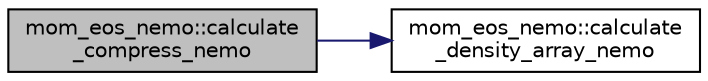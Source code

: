 digraph "mom_eos_nemo::calculate_compress_nemo"
{
 // INTERACTIVE_SVG=YES
 // LATEX_PDF_SIZE
  edge [fontname="Helvetica",fontsize="10",labelfontname="Helvetica",labelfontsize="10"];
  node [fontname="Helvetica",fontsize="10",shape=record];
  rankdir="LR";
  Node1 [label="mom_eos_nemo::calculate\l_compress_nemo",height=0.2,width=0.4,color="black", fillcolor="grey75", style="filled", fontcolor="black",tooltip="Compute the in situ density of sea water (rho in [kg m-3]) and the compressibility (drho/dp = C_sound..."];
  Node1 -> Node2 [color="midnightblue",fontsize="10",style="solid",fontname="Helvetica"];
  Node2 [label="mom_eos_nemo::calculate\l_density_array_nemo",height=0.2,width=0.4,color="black", fillcolor="white", style="filled",URL="$namespacemom__eos__nemo.html#a262e1078592bdb306dc27207c0463648",tooltip="This subroutine computes the in situ density of sea water (rho in [kg m-3]) from absolute salinity (S..."];
}
